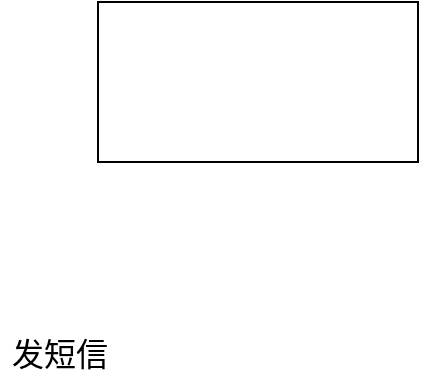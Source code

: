 <mxfile version="26.1.0">
  <diagram name="第 1 页" id="OPMx_UnsIz8NP1NdluRs">
    <mxGraphModel dx="779" dy="898" grid="0" gridSize="10" guides="1" tooltips="1" connect="1" arrows="1" fold="1" page="0" pageScale="1" pageWidth="827" pageHeight="1169" math="0" shadow="0">
      <root>
        <mxCell id="0" />
        <mxCell id="1" parent="0" />
        <mxCell id="wBLh-AKErFf_JXsLqxL0-1" value="发短信" style="text;strokeColor=none;fillColor=none;html=1;align=center;verticalAlign=middle;whiteSpace=wrap;rounded=0;fontSize=16;" vertex="1" parent="1">
          <mxGeometry x="170" y="185" width="60" height="30" as="geometry" />
        </mxCell>
        <mxCell id="wBLh-AKErFf_JXsLqxL0-2" value="" style="rounded=0;whiteSpace=wrap;html=1;" vertex="1" parent="1">
          <mxGeometry x="219" y="24" width="160" height="80" as="geometry" />
        </mxCell>
      </root>
    </mxGraphModel>
  </diagram>
</mxfile>
